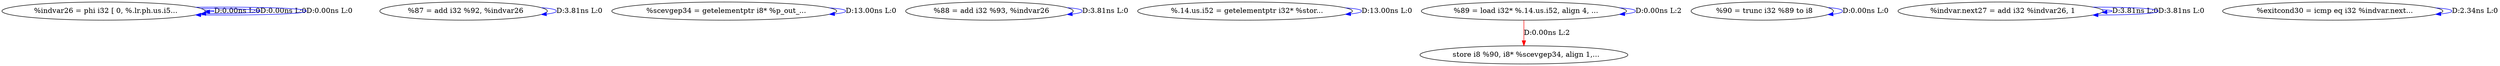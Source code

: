 digraph {
Node0x40c28b0[label="  %indvar26 = phi i32 [ 0, %.lr.ph.us.i5..."];
Node0x40c28b0 -> Node0x40c28b0[label="D:0.00ns L:0",color=blue];
Node0x40c28b0 -> Node0x40c28b0[label="D:0.00ns L:0",color=blue];
Node0x40c28b0 -> Node0x40c28b0[label="D:0.00ns L:0",color=blue];
Node0x40c29f0[label="  %87 = add i32 %92, %indvar26"];
Node0x40c29f0 -> Node0x40c29f0[label="D:3.81ns L:0",color=blue];
Node0x40c2b30[label="  %scevgep34 = getelementptr i8* %p_out_..."];
Node0x40c2b30 -> Node0x40c2b30[label="D:13.00ns L:0",color=blue];
Node0x40c2c70[label="  %88 = add i32 %93, %indvar26"];
Node0x40c2c70 -> Node0x40c2c70[label="D:3.81ns L:0",color=blue];
Node0x40c2db0[label="  %.14.us.i52 = getelementptr i32* %stor..."];
Node0x40c2db0 -> Node0x40c2db0[label="D:13.00ns L:0",color=blue];
Node0x40c2ef0[label="  %89 = load i32* %.14.us.i52, align 4, ..."];
Node0x40c2ef0 -> Node0x40c2ef0[label="D:0.00ns L:2",color=blue];
Node0x40c3170[label="  store i8 %90, i8* %scevgep34, align 1,..."];
Node0x40c2ef0 -> Node0x40c3170[label="D:0.00ns L:2",color=red];
Node0x40c3030[label="  %90 = trunc i32 %89 to i8"];
Node0x40c3030 -> Node0x40c3030[label="D:0.00ns L:0",color=blue];
Node0x40c32b0[label="  %indvar.next27 = add i32 %indvar26, 1"];
Node0x40c32b0 -> Node0x40c32b0[label="D:3.81ns L:0",color=blue];
Node0x40c32b0 -> Node0x40c32b0[label="D:3.81ns L:0",color=blue];
Node0x40c33f0[label="  %exitcond30 = icmp eq i32 %indvar.next..."];
Node0x40c33f0 -> Node0x40c33f0[label="D:2.34ns L:0",color=blue];
}
